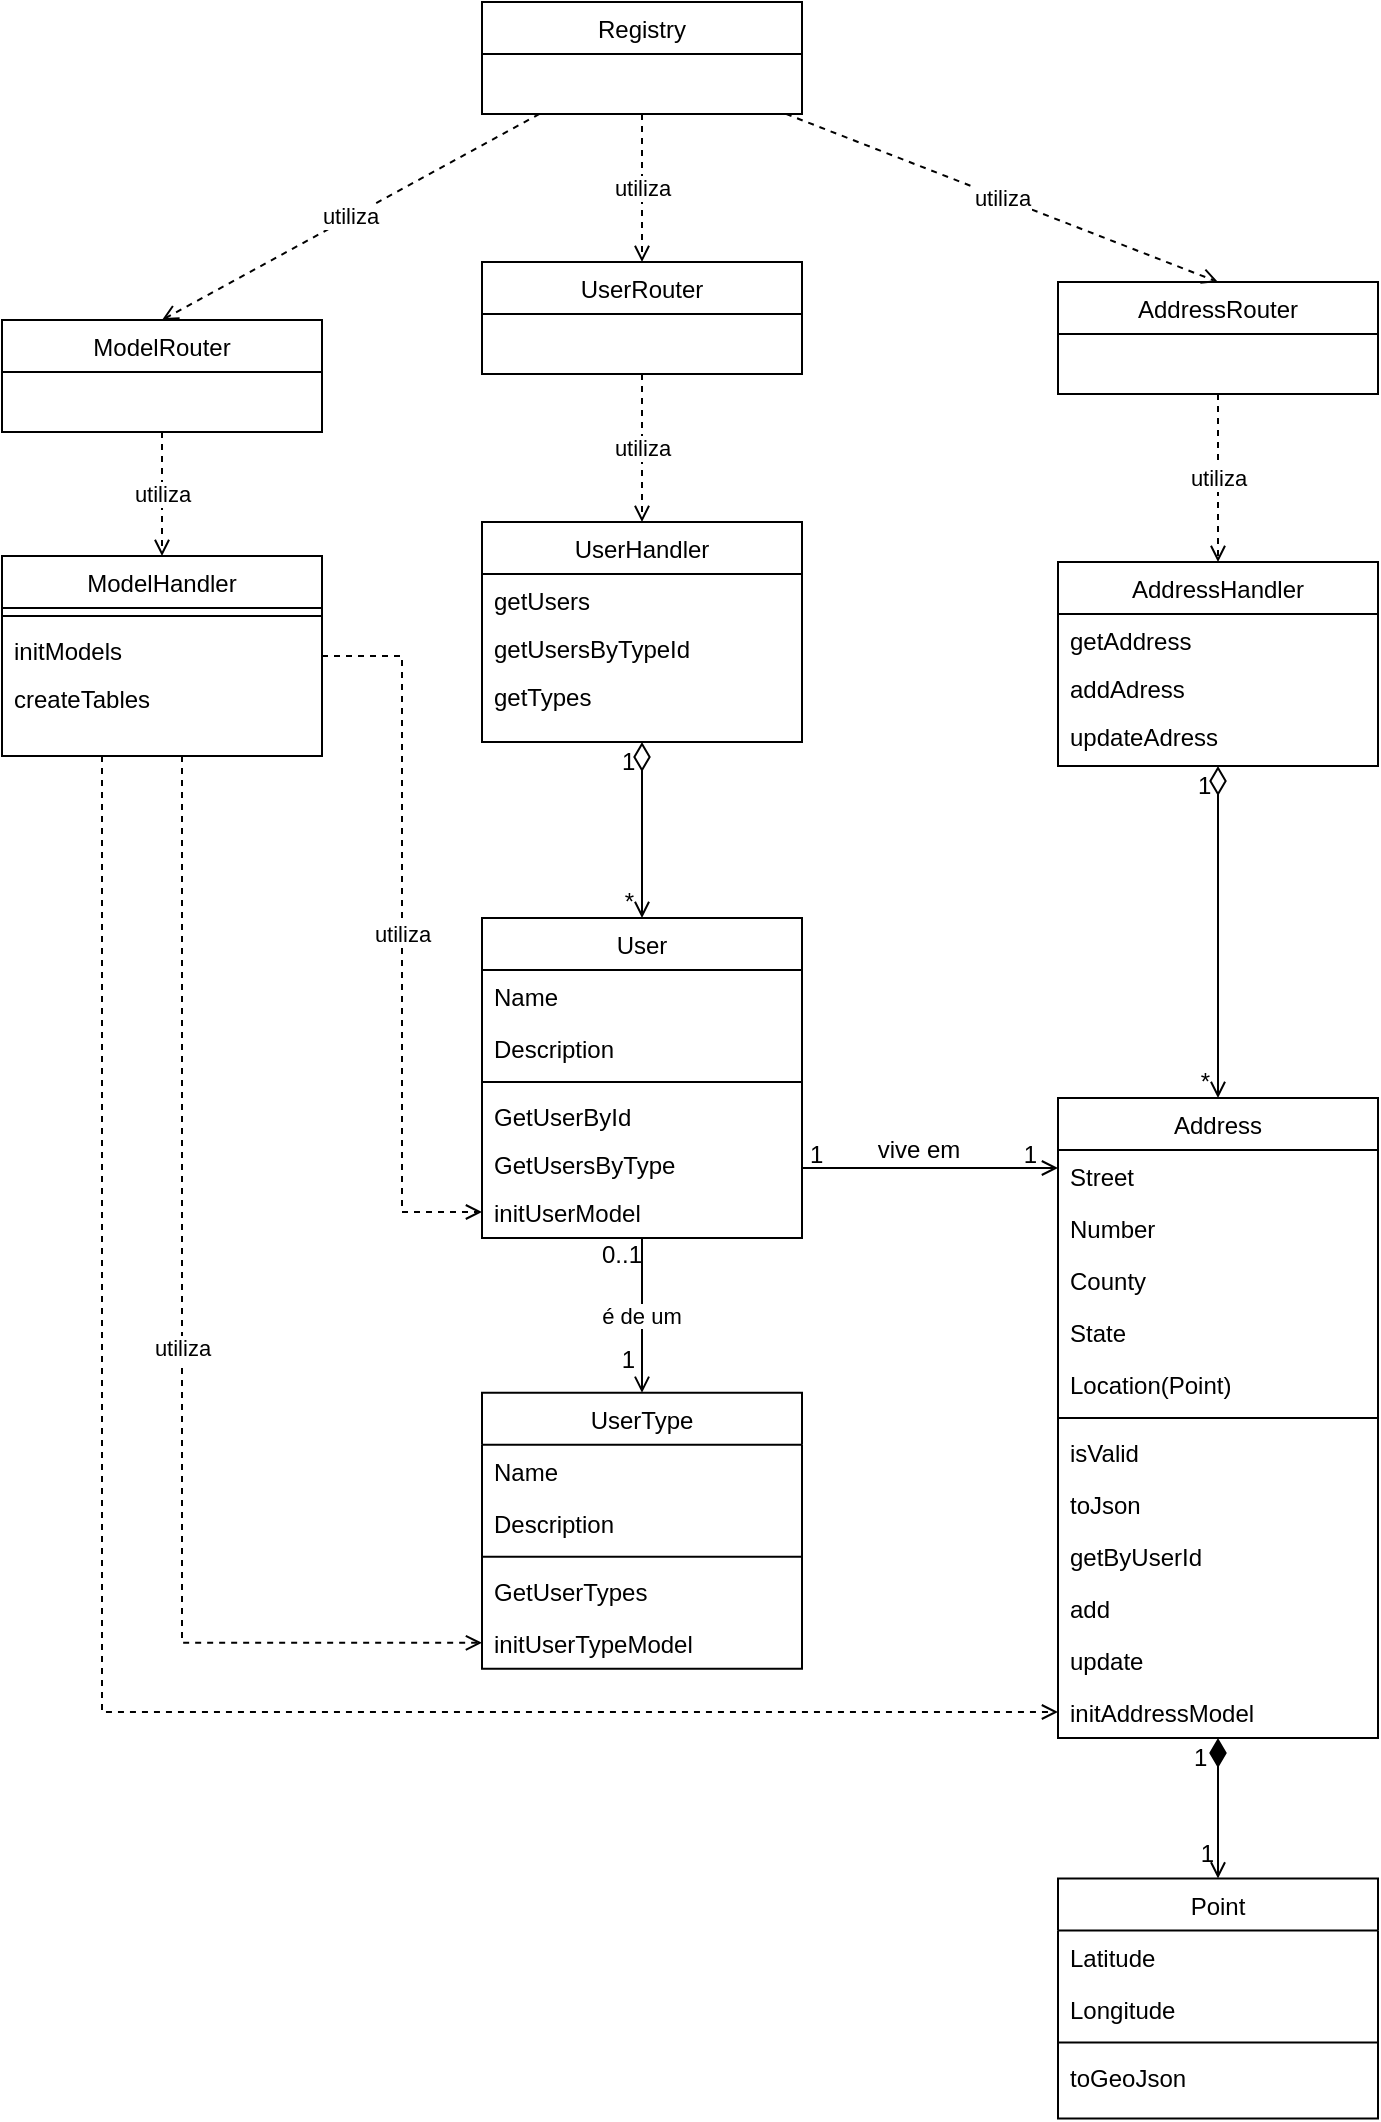 <mxfile version="15.4.0" type="device" pages="2"><diagram id="C5RBs43oDa-KdzZeNtuy" name="registry"><mxGraphModel dx="1240" dy="721" grid="1" gridSize="10" guides="1" tooltips="1" connect="1" arrows="1" fold="1" page="1" pageScale="1" pageWidth="827" pageHeight="1169" math="0" shadow="0"><root><mxCell id="WIyWlLk6GJQsqaUBKTNV-0"/><mxCell id="WIyWlLk6GJQsqaUBKTNV-1" parent="WIyWlLk6GJQsqaUBKTNV-0"/><mxCell id="zkfFHV4jXpPFQw0GAbJ--0" value="User" style="swimlane;fontStyle=0;align=center;verticalAlign=top;childLayout=stackLayout;horizontal=1;startSize=26;horizontalStack=0;resizeParent=1;resizeLast=0;collapsible=1;marginBottom=0;rounded=0;shadow=0;strokeWidth=1;" parent="WIyWlLk6GJQsqaUBKTNV-1" vertex="1"><mxGeometry x="290" y="508" width="160" height="160" as="geometry"><mxRectangle x="230" y="140" width="160" height="26" as="alternateBounds"/></mxGeometry></mxCell><mxCell id="zkfFHV4jXpPFQw0GAbJ--1" value="Name" style="text;align=left;verticalAlign=top;spacingLeft=4;spacingRight=4;overflow=hidden;rotatable=0;points=[[0,0.5],[1,0.5]];portConstraint=eastwest;" parent="zkfFHV4jXpPFQw0GAbJ--0" vertex="1"><mxGeometry y="26" width="160" height="26" as="geometry"/></mxCell><mxCell id="zkfFHV4jXpPFQw0GAbJ--2" value="Description" style="text;align=left;verticalAlign=top;spacingLeft=4;spacingRight=4;overflow=hidden;rotatable=0;points=[[0,0.5],[1,0.5]];portConstraint=eastwest;rounded=0;shadow=0;html=0;" parent="zkfFHV4jXpPFQw0GAbJ--0" vertex="1"><mxGeometry y="52" width="160" height="26" as="geometry"/></mxCell><mxCell id="zkfFHV4jXpPFQw0GAbJ--4" value="" style="line;html=1;strokeWidth=1;align=left;verticalAlign=middle;spacingTop=-1;spacingLeft=3;spacingRight=3;rotatable=0;labelPosition=right;points=[];portConstraint=eastwest;" parent="zkfFHV4jXpPFQw0GAbJ--0" vertex="1"><mxGeometry y="78" width="160" height="8" as="geometry"/></mxCell><mxCell id="zkfFHV4jXpPFQw0GAbJ--5" value="GetUserById" style="text;align=left;verticalAlign=top;spacingLeft=4;spacingRight=4;overflow=hidden;rotatable=0;points=[[0,0.5],[1,0.5]];portConstraint=eastwest;" parent="zkfFHV4jXpPFQw0GAbJ--0" vertex="1"><mxGeometry y="86" width="160" height="24" as="geometry"/></mxCell><mxCell id="N84lL3c8UyIAkRkMmltL-22" value="GetUsersByType" style="text;align=left;verticalAlign=top;spacingLeft=4;spacingRight=4;overflow=hidden;rotatable=0;points=[[0,0.5],[1,0.5]];portConstraint=eastwest;" vertex="1" parent="zkfFHV4jXpPFQw0GAbJ--0"><mxGeometry y="110" width="160" height="24" as="geometry"/></mxCell><mxCell id="N84lL3c8UyIAkRkMmltL-52" value="initUserModel" style="text;align=left;verticalAlign=top;spacingLeft=4;spacingRight=4;overflow=hidden;rotatable=0;points=[[0,0.5],[1,0.5]];portConstraint=eastwest;" vertex="1" parent="zkfFHV4jXpPFQw0GAbJ--0"><mxGeometry y="134" width="160" height="26" as="geometry"/></mxCell><mxCell id="zkfFHV4jXpPFQw0GAbJ--17" value="Address" style="swimlane;fontStyle=0;align=center;verticalAlign=top;childLayout=stackLayout;horizontal=1;startSize=26;horizontalStack=0;resizeParent=1;resizeLast=0;collapsible=1;marginBottom=0;rounded=0;shadow=0;strokeWidth=1;" parent="WIyWlLk6GJQsqaUBKTNV-1" vertex="1"><mxGeometry x="578" y="598" width="160" height="320" as="geometry"><mxRectangle x="550" y="140" width="160" height="26" as="alternateBounds"/></mxGeometry></mxCell><mxCell id="zkfFHV4jXpPFQw0GAbJ--18" value="Street" style="text;align=left;verticalAlign=top;spacingLeft=4;spacingRight=4;overflow=hidden;rotatable=0;points=[[0,0.5],[1,0.5]];portConstraint=eastwest;" parent="zkfFHV4jXpPFQw0GAbJ--17" vertex="1"><mxGeometry y="26" width="160" height="26" as="geometry"/></mxCell><mxCell id="zkfFHV4jXpPFQw0GAbJ--19" value="Number" style="text;align=left;verticalAlign=top;spacingLeft=4;spacingRight=4;overflow=hidden;rotatable=0;points=[[0,0.5],[1,0.5]];portConstraint=eastwest;rounded=0;shadow=0;html=0;" parent="zkfFHV4jXpPFQw0GAbJ--17" vertex="1"><mxGeometry y="52" width="160" height="26" as="geometry"/></mxCell><mxCell id="zkfFHV4jXpPFQw0GAbJ--20" value="County" style="text;align=left;verticalAlign=top;spacingLeft=4;spacingRight=4;overflow=hidden;rotatable=0;points=[[0,0.5],[1,0.5]];portConstraint=eastwest;rounded=0;shadow=0;html=0;" parent="zkfFHV4jXpPFQw0GAbJ--17" vertex="1"><mxGeometry y="78" width="160" height="26" as="geometry"/></mxCell><mxCell id="zkfFHV4jXpPFQw0GAbJ--21" value="State" style="text;align=left;verticalAlign=top;spacingLeft=4;spacingRight=4;overflow=hidden;rotatable=0;points=[[0,0.5],[1,0.5]];portConstraint=eastwest;rounded=0;shadow=0;html=0;" parent="zkfFHV4jXpPFQw0GAbJ--17" vertex="1"><mxGeometry y="104" width="160" height="26" as="geometry"/></mxCell><mxCell id="N84lL3c8UyIAkRkMmltL-47" value="Location(Point)" style="text;align=left;verticalAlign=top;spacingLeft=4;spacingRight=4;overflow=hidden;rotatable=0;points=[[0,0.5],[1,0.5]];portConstraint=eastwest;rounded=0;shadow=0;html=0;" vertex="1" parent="zkfFHV4jXpPFQw0GAbJ--17"><mxGeometry y="130" width="160" height="26" as="geometry"/></mxCell><mxCell id="zkfFHV4jXpPFQw0GAbJ--23" value="" style="line;html=1;strokeWidth=1;align=left;verticalAlign=middle;spacingTop=-1;spacingLeft=3;spacingRight=3;rotatable=0;labelPosition=right;points=[];portConstraint=eastwest;" parent="zkfFHV4jXpPFQw0GAbJ--17" vertex="1"><mxGeometry y="156" width="160" height="8" as="geometry"/></mxCell><mxCell id="zkfFHV4jXpPFQw0GAbJ--24" value="isValid" style="text;align=left;verticalAlign=top;spacingLeft=4;spacingRight=4;overflow=hidden;rotatable=0;points=[[0,0.5],[1,0.5]];portConstraint=eastwest;" parent="zkfFHV4jXpPFQw0GAbJ--17" vertex="1"><mxGeometry y="164" width="160" height="26" as="geometry"/></mxCell><mxCell id="zkfFHV4jXpPFQw0GAbJ--25" value="toJson" style="text;align=left;verticalAlign=top;spacingLeft=4;spacingRight=4;overflow=hidden;rotatable=0;points=[[0,0.5],[1,0.5]];portConstraint=eastwest;" parent="zkfFHV4jXpPFQw0GAbJ--17" vertex="1"><mxGeometry y="190" width="160" height="26" as="geometry"/></mxCell><mxCell id="N84lL3c8UyIAkRkMmltL-48" value="getByUserId" style="text;align=left;verticalAlign=top;spacingLeft=4;spacingRight=4;overflow=hidden;rotatable=0;points=[[0,0.5],[1,0.5]];portConstraint=eastwest;" vertex="1" parent="zkfFHV4jXpPFQw0GAbJ--17"><mxGeometry y="216" width="160" height="26" as="geometry"/></mxCell><mxCell id="N84lL3c8UyIAkRkMmltL-49" value="add" style="text;align=left;verticalAlign=top;spacingLeft=4;spacingRight=4;overflow=hidden;rotatable=0;points=[[0,0.5],[1,0.5]];portConstraint=eastwest;" vertex="1" parent="zkfFHV4jXpPFQw0GAbJ--17"><mxGeometry y="242" width="160" height="26" as="geometry"/></mxCell><mxCell id="N84lL3c8UyIAkRkMmltL-50" value="update" style="text;align=left;verticalAlign=top;spacingLeft=4;spacingRight=4;overflow=hidden;rotatable=0;points=[[0,0.5],[1,0.5]];portConstraint=eastwest;" vertex="1" parent="zkfFHV4jXpPFQw0GAbJ--17"><mxGeometry y="268" width="160" height="26" as="geometry"/></mxCell><mxCell id="N84lL3c8UyIAkRkMmltL-45" value="initAddressModel" style="text;align=left;verticalAlign=top;spacingLeft=4;spacingRight=4;overflow=hidden;rotatable=0;points=[[0,0.5],[1,0.5]];portConstraint=eastwest;" vertex="1" parent="zkfFHV4jXpPFQw0GAbJ--17"><mxGeometry y="294" width="160" height="26" as="geometry"/></mxCell><mxCell id="zkfFHV4jXpPFQw0GAbJ--26" value="" style="endArrow=open;shadow=0;strokeWidth=1;rounded=0;endFill=1;edgeStyle=elbowEdgeStyle;elbow=vertical;" parent="WIyWlLk6GJQsqaUBKTNV-1" source="zkfFHV4jXpPFQw0GAbJ--0" target="zkfFHV4jXpPFQw0GAbJ--17" edge="1"><mxGeometry x="0.5" y="41" relative="1" as="geometry"><mxPoint x="450" y="670" as="sourcePoint"/><mxPoint x="610" y="670" as="targetPoint"/><mxPoint x="-40" y="32" as="offset"/></mxGeometry></mxCell><mxCell id="zkfFHV4jXpPFQw0GAbJ--27" value="1" style="resizable=0;align=left;verticalAlign=bottom;labelBackgroundColor=none;fontSize=12;" parent="zkfFHV4jXpPFQw0GAbJ--26" connectable="0" vertex="1"><mxGeometry x="-1" relative="1" as="geometry"><mxPoint x="2" y="2" as="offset"/></mxGeometry></mxCell><mxCell id="zkfFHV4jXpPFQw0GAbJ--28" value="1" style="resizable=0;align=right;verticalAlign=bottom;labelBackgroundColor=none;fontSize=12;" parent="zkfFHV4jXpPFQw0GAbJ--26" connectable="0" vertex="1"><mxGeometry x="1" relative="1" as="geometry"><mxPoint x="-9" y="2" as="offset"/></mxGeometry></mxCell><mxCell id="zkfFHV4jXpPFQw0GAbJ--29" value="vive em" style="text;html=1;resizable=0;points=[];;align=center;verticalAlign=middle;labelBackgroundColor=none;rounded=0;shadow=0;strokeWidth=1;fontSize=12;" parent="zkfFHV4jXpPFQw0GAbJ--26" vertex="1" connectable="0"><mxGeometry x="0.5" y="49" relative="1" as="geometry"><mxPoint x="-38" y="40" as="offset"/></mxGeometry></mxCell><mxCell id="N84lL3c8UyIAkRkMmltL-3" value="Point" style="swimlane;fontStyle=0;align=center;verticalAlign=top;childLayout=stackLayout;horizontal=1;startSize=26;horizontalStack=0;resizeParent=1;resizeLast=0;collapsible=1;marginBottom=0;rounded=0;shadow=0;strokeWidth=1;" vertex="1" parent="WIyWlLk6GJQsqaUBKTNV-1"><mxGeometry x="578" y="988.28" width="160" height="120" as="geometry"><mxRectangle x="550" y="140" width="160" height="26" as="alternateBounds"/></mxGeometry></mxCell><mxCell id="N84lL3c8UyIAkRkMmltL-4" value="Latitude" style="text;align=left;verticalAlign=top;spacingLeft=4;spacingRight=4;overflow=hidden;rotatable=0;points=[[0,0.5],[1,0.5]];portConstraint=eastwest;" vertex="1" parent="N84lL3c8UyIAkRkMmltL-3"><mxGeometry y="26" width="160" height="26" as="geometry"/></mxCell><mxCell id="N84lL3c8UyIAkRkMmltL-5" value="Longitude" style="text;align=left;verticalAlign=top;spacingLeft=4;spacingRight=4;overflow=hidden;rotatable=0;points=[[0,0.5],[1,0.5]];portConstraint=eastwest;rounded=0;shadow=0;html=0;" vertex="1" parent="N84lL3c8UyIAkRkMmltL-3"><mxGeometry y="52" width="160" height="26" as="geometry"/></mxCell><mxCell id="N84lL3c8UyIAkRkMmltL-8" value="" style="line;html=1;strokeWidth=1;align=left;verticalAlign=middle;spacingTop=-1;spacingLeft=3;spacingRight=3;rotatable=0;labelPosition=right;points=[];portConstraint=eastwest;" vertex="1" parent="N84lL3c8UyIAkRkMmltL-3"><mxGeometry y="78" width="160" height="8" as="geometry"/></mxCell><mxCell id="N84lL3c8UyIAkRkMmltL-9" value="toGeoJson" style="text;align=left;verticalAlign=top;spacingLeft=4;spacingRight=4;overflow=hidden;rotatable=0;points=[[0,0.5],[1,0.5]];portConstraint=eastwest;" vertex="1" parent="N84lL3c8UyIAkRkMmltL-3"><mxGeometry y="86" width="160" height="26" as="geometry"/></mxCell><mxCell id="N84lL3c8UyIAkRkMmltL-13" value="UserType" style="swimlane;fontStyle=0;align=center;verticalAlign=top;childLayout=stackLayout;horizontal=1;startSize=26;horizontalStack=0;resizeParent=1;resizeLast=0;collapsible=1;marginBottom=0;rounded=0;shadow=0;strokeWidth=1;" vertex="1" parent="WIyWlLk6GJQsqaUBKTNV-1"><mxGeometry x="290" y="745.43" width="160" height="138" as="geometry"><mxRectangle x="230" y="140" width="160" height="26" as="alternateBounds"/></mxGeometry></mxCell><mxCell id="N84lL3c8UyIAkRkMmltL-14" value="Name" style="text;align=left;verticalAlign=top;spacingLeft=4;spacingRight=4;overflow=hidden;rotatable=0;points=[[0,0.5],[1,0.5]];portConstraint=eastwest;" vertex="1" parent="N84lL3c8UyIAkRkMmltL-13"><mxGeometry y="26" width="160" height="26" as="geometry"/></mxCell><mxCell id="N84lL3c8UyIAkRkMmltL-15" value="Description" style="text;align=left;verticalAlign=top;spacingLeft=4;spacingRight=4;overflow=hidden;rotatable=0;points=[[0,0.5],[1,0.5]];portConstraint=eastwest;rounded=0;shadow=0;html=0;" vertex="1" parent="N84lL3c8UyIAkRkMmltL-13"><mxGeometry y="52" width="160" height="26" as="geometry"/></mxCell><mxCell id="N84lL3c8UyIAkRkMmltL-16" value="" style="line;html=1;strokeWidth=1;align=left;verticalAlign=middle;spacingTop=-1;spacingLeft=3;spacingRight=3;rotatable=0;labelPosition=right;points=[];portConstraint=eastwest;" vertex="1" parent="N84lL3c8UyIAkRkMmltL-13"><mxGeometry y="78" width="160" height="8" as="geometry"/></mxCell><mxCell id="N84lL3c8UyIAkRkMmltL-17" value="GetUserTypes" style="text;align=left;verticalAlign=top;spacingLeft=4;spacingRight=4;overflow=hidden;rotatable=0;points=[[0,0.5],[1,0.5]];portConstraint=eastwest;" vertex="1" parent="N84lL3c8UyIAkRkMmltL-13"><mxGeometry y="86" width="160" height="26" as="geometry"/></mxCell><mxCell id="N84lL3c8UyIAkRkMmltL-51" value="initUserTypeModel" style="text;align=left;verticalAlign=top;spacingLeft=4;spacingRight=4;overflow=hidden;rotatable=0;points=[[0,0.5],[1,0.5]];portConstraint=eastwest;" vertex="1" parent="N84lL3c8UyIAkRkMmltL-13"><mxGeometry y="112" width="160" height="26" as="geometry"/></mxCell><mxCell id="N84lL3c8UyIAkRkMmltL-18" value="é de um" style="endArrow=open;shadow=0;strokeWidth=1;rounded=0;endFill=1;edgeStyle=elbowEdgeStyle;elbow=vertical;entryX=0.5;entryY=0;entryDx=0;entryDy=0;exitX=0.5;exitY=1;exitDx=0;exitDy=0;" edge="1" parent="WIyWlLk6GJQsqaUBKTNV-1" source="zkfFHV4jXpPFQw0GAbJ--0" target="N84lL3c8UyIAkRkMmltL-13"><mxGeometry x="-0.009" relative="1" as="geometry"><mxPoint x="170" y="677.998" as="sourcePoint"/><mxPoint x="298.0" y="677.998" as="targetPoint"/><mxPoint as="offset"/></mxGeometry></mxCell><mxCell id="N84lL3c8UyIAkRkMmltL-19" value="0..1" style="resizable=0;align=left;verticalAlign=bottom;labelBackgroundColor=none;fontSize=12;" connectable="0" vertex="1" parent="N84lL3c8UyIAkRkMmltL-18"><mxGeometry x="-1" relative="1" as="geometry"><mxPoint x="-22" y="17" as="offset"/></mxGeometry></mxCell><mxCell id="N84lL3c8UyIAkRkMmltL-20" value="1" style="resizable=0;align=right;verticalAlign=bottom;labelBackgroundColor=none;fontSize=12;" connectable="0" vertex="1" parent="N84lL3c8UyIAkRkMmltL-18"><mxGeometry x="1" relative="1" as="geometry"><mxPoint x="-2" y="-8" as="offset"/></mxGeometry></mxCell><mxCell id="N84lL3c8UyIAkRkMmltL-28" value="AddressHandler" style="swimlane;fontStyle=0;align=center;verticalAlign=top;childLayout=stackLayout;horizontal=1;startSize=26;horizontalStack=0;resizeParent=1;resizeLast=0;collapsible=1;marginBottom=0;rounded=0;shadow=0;strokeWidth=1;" vertex="1" parent="WIyWlLk6GJQsqaUBKTNV-1"><mxGeometry x="578" y="330" width="160" height="102" as="geometry"><mxRectangle x="230" y="140" width="160" height="26" as="alternateBounds"/></mxGeometry></mxCell><mxCell id="N84lL3c8UyIAkRkMmltL-32" value="getAddress" style="text;align=left;verticalAlign=top;spacingLeft=4;spacingRight=4;overflow=hidden;rotatable=0;points=[[0,0.5],[1,0.5]];portConstraint=eastwest;" vertex="1" parent="N84lL3c8UyIAkRkMmltL-28"><mxGeometry y="26" width="160" height="24" as="geometry"/></mxCell><mxCell id="N84lL3c8UyIAkRkMmltL-33" value="addAdress" style="text;align=left;verticalAlign=top;spacingLeft=4;spacingRight=4;overflow=hidden;rotatable=0;points=[[0,0.5],[1,0.5]];portConstraint=eastwest;" vertex="1" parent="N84lL3c8UyIAkRkMmltL-28"><mxGeometry y="50" width="160" height="24" as="geometry"/></mxCell><mxCell id="N84lL3c8UyIAkRkMmltL-34" value="updateAdress" style="text;align=left;verticalAlign=top;spacingLeft=4;spacingRight=4;overflow=hidden;rotatable=0;points=[[0,0.5],[1,0.5]];portConstraint=eastwest;" vertex="1" parent="N84lL3c8UyIAkRkMmltL-28"><mxGeometry y="74" width="160" height="24" as="geometry"/></mxCell><mxCell id="N84lL3c8UyIAkRkMmltL-35" value="UserHandler" style="swimlane;fontStyle=0;align=center;verticalAlign=top;childLayout=stackLayout;horizontal=1;startSize=26;horizontalStack=0;resizeParent=1;resizeLast=0;collapsible=1;marginBottom=0;rounded=0;shadow=0;strokeWidth=1;" vertex="1" parent="WIyWlLk6GJQsqaUBKTNV-1"><mxGeometry x="290" y="310" width="160" height="110" as="geometry"><mxRectangle x="230" y="140" width="160" height="26" as="alternateBounds"/></mxGeometry></mxCell><mxCell id="N84lL3c8UyIAkRkMmltL-37" value="getUsers" style="text;align=left;verticalAlign=top;spacingLeft=4;spacingRight=4;overflow=hidden;rotatable=0;points=[[0,0.5],[1,0.5]];portConstraint=eastwest;" vertex="1" parent="N84lL3c8UyIAkRkMmltL-35"><mxGeometry y="26" width="160" height="24" as="geometry"/></mxCell><mxCell id="N84lL3c8UyIAkRkMmltL-38" value="getUsersByTypeId" style="text;align=left;verticalAlign=top;spacingLeft=4;spacingRight=4;overflow=hidden;rotatable=0;points=[[0,0.5],[1,0.5]];portConstraint=eastwest;" vertex="1" parent="N84lL3c8UyIAkRkMmltL-35"><mxGeometry y="50" width="160" height="24" as="geometry"/></mxCell><mxCell id="N84lL3c8UyIAkRkMmltL-39" value="getTypes" style="text;align=left;verticalAlign=top;spacingLeft=4;spacingRight=4;overflow=hidden;rotatable=0;points=[[0,0.5],[1,0.5]];portConstraint=eastwest;" vertex="1" parent="N84lL3c8UyIAkRkMmltL-35"><mxGeometry y="74" width="160" height="24" as="geometry"/></mxCell><mxCell id="N84lL3c8UyIAkRkMmltL-53" value="utiliza" style="edgeStyle=orthogonalEdgeStyle;rounded=0;orthogonalLoop=1;jettySize=auto;html=1;entryX=0;entryY=0.5;entryDx=0;entryDy=0;startArrow=none;startFill=0;endArrow=open;endFill=0;sourcePerimeterSpacing=0;targetPerimeterSpacing=0;strokeWidth=1;dashed=1;" edge="1" parent="WIyWlLk6GJQsqaUBKTNV-1" source="N84lL3c8UyIAkRkMmltL-40" target="N84lL3c8UyIAkRkMmltL-51"><mxGeometry relative="1" as="geometry"><Array as="points"><mxPoint x="140" y="870"/></Array></mxGeometry></mxCell><mxCell id="N84lL3c8UyIAkRkMmltL-54" value="utiliza" style="edgeStyle=orthogonalEdgeStyle;rounded=0;orthogonalLoop=1;jettySize=auto;html=1;entryX=0;entryY=0.5;entryDx=0;entryDy=0;dashed=1;startArrow=none;startFill=0;endArrow=open;endFill=0;sourcePerimeterSpacing=0;targetPerimeterSpacing=0;strokeWidth=1;" edge="1" parent="WIyWlLk6GJQsqaUBKTNV-1" source="N84lL3c8UyIAkRkMmltL-40" target="N84lL3c8UyIAkRkMmltL-52"><mxGeometry relative="1" as="geometry"><Array as="points"><mxPoint x="250" y="655"/></Array></mxGeometry></mxCell><mxCell id="N84lL3c8UyIAkRkMmltL-55" style="edgeStyle=orthogonalEdgeStyle;rounded=0;orthogonalLoop=1;jettySize=auto;html=1;entryX=0;entryY=0.5;entryDx=0;entryDy=0;dashed=1;startArrow=none;startFill=0;endArrow=open;endFill=0;sourcePerimeterSpacing=0;targetPerimeterSpacing=0;strokeWidth=1;" edge="1" parent="WIyWlLk6GJQsqaUBKTNV-1" source="N84lL3c8UyIAkRkMmltL-40" target="N84lL3c8UyIAkRkMmltL-45"><mxGeometry relative="1" as="geometry"><Array as="points"><mxPoint x="100" y="905"/></Array></mxGeometry></mxCell><mxCell id="N84lL3c8UyIAkRkMmltL-40" value="ModelHandler" style="swimlane;fontStyle=0;align=center;verticalAlign=top;childLayout=stackLayout;horizontal=1;startSize=26;horizontalStack=0;resizeParent=1;resizeLast=0;collapsible=1;marginBottom=0;rounded=0;shadow=0;strokeWidth=1;" vertex="1" parent="WIyWlLk6GJQsqaUBKTNV-1"><mxGeometry x="50" y="326.98" width="160" height="100" as="geometry"><mxRectangle x="230" y="140" width="160" height="26" as="alternateBounds"/></mxGeometry></mxCell><mxCell id="N84lL3c8UyIAkRkMmltL-41" value="" style="line;html=1;strokeWidth=1;align=left;verticalAlign=middle;spacingTop=-1;spacingLeft=3;spacingRight=3;rotatable=0;labelPosition=right;points=[];portConstraint=eastwest;" vertex="1" parent="N84lL3c8UyIAkRkMmltL-40"><mxGeometry y="26" width="160" height="8" as="geometry"/></mxCell><mxCell id="N84lL3c8UyIAkRkMmltL-42" value="initModels" style="text;align=left;verticalAlign=top;spacingLeft=4;spacingRight=4;overflow=hidden;rotatable=0;points=[[0,0.5],[1,0.5]];portConstraint=eastwest;" vertex="1" parent="N84lL3c8UyIAkRkMmltL-40"><mxGeometry y="34" width="160" height="24" as="geometry"/></mxCell><mxCell id="N84lL3c8UyIAkRkMmltL-43" value="createTables" style="text;align=left;verticalAlign=top;spacingLeft=4;spacingRight=4;overflow=hidden;rotatable=0;points=[[0,0.5],[1,0.5]];portConstraint=eastwest;" vertex="1" parent="N84lL3c8UyIAkRkMmltL-40"><mxGeometry y="58" width="160" height="24" as="geometry"/></mxCell><mxCell id="N84lL3c8UyIAkRkMmltL-62" value="" style="endArrow=open;html=1;rounded=0;startSize=12;endSize=6;sourcePerimeterSpacing=0;targetPerimeterSpacing=0;strokeWidth=1;jumpStyle=none;jumpSize=6;startArrow=diamondThin;startFill=0;endFill=0;entryX=0.5;entryY=0;entryDx=0;entryDy=0;exitX=0.5;exitY=1;exitDx=0;exitDy=0;" edge="1" parent="WIyWlLk6GJQsqaUBKTNV-1" source="N84lL3c8UyIAkRkMmltL-28" target="zkfFHV4jXpPFQw0GAbJ--17"><mxGeometry relative="1" as="geometry"><mxPoint x="490" y="548" as="sourcePoint"/><mxPoint x="650" y="548" as="targetPoint"/></mxGeometry></mxCell><mxCell id="N84lL3c8UyIAkRkMmltL-63" value="1" style="resizable=0;html=1;align=left;verticalAlign=bottom;" connectable="0" vertex="1" parent="N84lL3c8UyIAkRkMmltL-62"><mxGeometry x="-1" relative="1" as="geometry"><mxPoint x="-12" y="18" as="offset"/></mxGeometry></mxCell><mxCell id="N84lL3c8UyIAkRkMmltL-64" value="*" style="resizable=0;html=1;align=right;verticalAlign=bottom;" connectable="0" vertex="1" parent="N84lL3c8UyIAkRkMmltL-62"><mxGeometry x="1" relative="1" as="geometry"><mxPoint x="-4" as="offset"/></mxGeometry></mxCell><mxCell id="N84lL3c8UyIAkRkMmltL-65" value="" style="endArrow=open;html=1;rounded=0;startSize=12;endSize=6;sourcePerimeterSpacing=0;targetPerimeterSpacing=0;strokeWidth=1;jumpStyle=none;jumpSize=6;startArrow=diamondThin;startFill=0;endFill=0;entryX=0.5;entryY=0;entryDx=0;entryDy=0;exitX=0.5;exitY=1;exitDx=0;exitDy=0;" edge="1" parent="WIyWlLk6GJQsqaUBKTNV-1" source="N84lL3c8UyIAkRkMmltL-35" target="zkfFHV4jXpPFQw0GAbJ--0"><mxGeometry relative="1" as="geometry"><mxPoint x="562" y="468" as="sourcePoint"/><mxPoint x="490" y="568" as="targetPoint"/></mxGeometry></mxCell><mxCell id="N84lL3c8UyIAkRkMmltL-66" value="1" style="resizable=0;html=1;align=left;verticalAlign=bottom;" connectable="0" vertex="1" parent="N84lL3c8UyIAkRkMmltL-65"><mxGeometry x="-1" relative="1" as="geometry"><mxPoint x="-12" y="18" as="offset"/></mxGeometry></mxCell><mxCell id="N84lL3c8UyIAkRkMmltL-67" value="*" style="resizable=0;html=1;align=right;verticalAlign=bottom;" connectable="0" vertex="1" parent="N84lL3c8UyIAkRkMmltL-65"><mxGeometry x="1" relative="1" as="geometry"><mxPoint x="-4" as="offset"/></mxGeometry></mxCell><mxCell id="N84lL3c8UyIAkRkMmltL-68" value="" style="endArrow=open;html=1;rounded=0;startSize=12;endSize=6;sourcePerimeterSpacing=0;targetPerimeterSpacing=0;strokeWidth=1;jumpStyle=none;jumpSize=6;startArrow=diamondThin;startFill=1;endFill=0;entryX=0.5;entryY=0;entryDx=0;entryDy=0;" edge="1" parent="WIyWlLk6GJQsqaUBKTNV-1" source="N84lL3c8UyIAkRkMmltL-45" target="N84lL3c8UyIAkRkMmltL-3"><mxGeometry relative="1" as="geometry"><mxPoint x="670" y="938" as="sourcePoint"/><mxPoint x="800" y="958" as="targetPoint"/></mxGeometry></mxCell><mxCell id="N84lL3c8UyIAkRkMmltL-69" value="1" style="resizable=0;html=1;align=left;verticalAlign=bottom;" connectable="0" vertex="1" parent="N84lL3c8UyIAkRkMmltL-68"><mxGeometry x="-1" relative="1" as="geometry"><mxPoint x="-14" y="18" as="offset"/></mxGeometry></mxCell><mxCell id="N84lL3c8UyIAkRkMmltL-70" value="1" style="resizable=0;html=1;align=right;verticalAlign=bottom;" connectable="0" vertex="1" parent="N84lL3c8UyIAkRkMmltL-68"><mxGeometry x="1" relative="1" as="geometry"><mxPoint x="-2" y="-4" as="offset"/></mxGeometry></mxCell><mxCell id="IXC9cgqBFPSu2J_SZQbw-1" value="utiliza" style="edgeStyle=none;rounded=0;jumpStyle=none;jumpSize=6;orthogonalLoop=1;jettySize=auto;html=1;entryX=0.5;entryY=0;entryDx=0;entryDy=0;dashed=1;startArrow=none;startFill=0;endArrow=open;endFill=0;startSize=12;endSize=6;sourcePerimeterSpacing=0;targetPerimeterSpacing=0;strokeWidth=1;" edge="1" parent="WIyWlLk6GJQsqaUBKTNV-1" source="UDYa7L8OFqYNyzAt6pAm-0" target="N84lL3c8UyIAkRkMmltL-40"><mxGeometry relative="1" as="geometry"/></mxCell><mxCell id="UDYa7L8OFqYNyzAt6pAm-0" value="ModelRouter" style="swimlane;fontStyle=0;align=center;verticalAlign=top;childLayout=stackLayout;horizontal=1;startSize=26;horizontalStack=0;resizeParent=1;resizeLast=0;collapsible=1;marginBottom=0;rounded=0;shadow=0;strokeWidth=1;" vertex="1" parent="WIyWlLk6GJQsqaUBKTNV-1"><mxGeometry x="50" y="208.98" width="160" height="55.96" as="geometry"><mxRectangle x="550" y="140" width="160" height="26" as="alternateBounds"/></mxGeometry></mxCell><mxCell id="IXC9cgqBFPSu2J_SZQbw-0" value="utiliza" style="edgeStyle=none;rounded=0;jumpStyle=none;jumpSize=6;orthogonalLoop=1;jettySize=auto;html=1;dashed=1;startArrow=none;startFill=0;endArrow=open;endFill=0;startSize=12;endSize=6;sourcePerimeterSpacing=0;targetPerimeterSpacing=0;strokeWidth=1;" edge="1" parent="WIyWlLk6GJQsqaUBKTNV-1" source="UDYa7L8OFqYNyzAt6pAm-1" target="N84lL3c8UyIAkRkMmltL-35"><mxGeometry relative="1" as="geometry"/></mxCell><mxCell id="UDYa7L8OFqYNyzAt6pAm-1" value="UserRouter" style="swimlane;fontStyle=0;align=center;verticalAlign=top;childLayout=stackLayout;horizontal=1;startSize=26;horizontalStack=0;resizeParent=1;resizeLast=0;collapsible=1;marginBottom=0;rounded=0;shadow=0;strokeWidth=1;" vertex="1" parent="WIyWlLk6GJQsqaUBKTNV-1"><mxGeometry x="290" y="180.0" width="160" height="55.96" as="geometry"><mxRectangle x="550" y="140" width="160" height="26" as="alternateBounds"/></mxGeometry></mxCell><mxCell id="UDYa7L8OFqYNyzAt6pAm-3" value="utiliza" style="edgeStyle=none;rounded=0;jumpStyle=none;jumpSize=6;orthogonalLoop=1;jettySize=auto;html=1;entryX=0.5;entryY=0;entryDx=0;entryDy=0;dashed=1;startArrow=none;startFill=0;endArrow=open;endFill=0;startSize=12;endSize=6;sourcePerimeterSpacing=0;targetPerimeterSpacing=0;strokeWidth=1;" edge="1" parent="WIyWlLk6GJQsqaUBKTNV-1" source="UDYa7L8OFqYNyzAt6pAm-2" target="N84lL3c8UyIAkRkMmltL-28"><mxGeometry relative="1" as="geometry"/></mxCell><mxCell id="UDYa7L8OFqYNyzAt6pAm-2" value="AddressRouter" style="swimlane;fontStyle=0;align=center;verticalAlign=top;childLayout=stackLayout;horizontal=1;startSize=26;horizontalStack=0;resizeParent=1;resizeLast=0;collapsible=1;marginBottom=0;rounded=0;shadow=0;strokeWidth=1;" vertex="1" parent="WIyWlLk6GJQsqaUBKTNV-1"><mxGeometry x="578" y="190.0" width="160" height="55.96" as="geometry"><mxRectangle x="550" y="140" width="160" height="26" as="alternateBounds"/></mxGeometry></mxCell><mxCell id="IXC9cgqBFPSu2J_SZQbw-3" value="utiliza" style="edgeStyle=none;rounded=0;jumpStyle=none;jumpSize=6;orthogonalLoop=1;jettySize=auto;html=1;entryX=0.5;entryY=0;entryDx=0;entryDy=0;dashed=1;startArrow=none;startFill=0;endArrow=open;endFill=0;startSize=12;endSize=6;sourcePerimeterSpacing=0;targetPerimeterSpacing=0;strokeWidth=1;" edge="1" parent="WIyWlLk6GJQsqaUBKTNV-1" source="IXC9cgqBFPSu2J_SZQbw-2" target="UDYa7L8OFqYNyzAt6pAm-1"><mxGeometry relative="1" as="geometry"/></mxCell><mxCell id="IXC9cgqBFPSu2J_SZQbw-4" value="utiliza" style="edgeStyle=none;rounded=0;jumpStyle=none;jumpSize=6;orthogonalLoop=1;jettySize=auto;html=1;entryX=0.5;entryY=0;entryDx=0;entryDy=0;dashed=1;startArrow=none;startFill=0;endArrow=open;endFill=0;startSize=12;endSize=6;sourcePerimeterSpacing=0;targetPerimeterSpacing=0;strokeWidth=1;" edge="1" parent="WIyWlLk6GJQsqaUBKTNV-1" source="IXC9cgqBFPSu2J_SZQbw-2" target="UDYa7L8OFqYNyzAt6pAm-2"><mxGeometry relative="1" as="geometry"/></mxCell><mxCell id="IXC9cgqBFPSu2J_SZQbw-5" value="utiliza" style="edgeStyle=none;rounded=0;jumpStyle=none;jumpSize=6;orthogonalLoop=1;jettySize=auto;html=1;entryX=0.5;entryY=0;entryDx=0;entryDy=0;dashed=1;startArrow=none;startFill=0;endArrow=open;endFill=0;startSize=12;endSize=6;sourcePerimeterSpacing=0;targetPerimeterSpacing=0;strokeWidth=1;" edge="1" parent="WIyWlLk6GJQsqaUBKTNV-1" source="IXC9cgqBFPSu2J_SZQbw-2" target="UDYa7L8OFqYNyzAt6pAm-0"><mxGeometry relative="1" as="geometry"/></mxCell><mxCell id="IXC9cgqBFPSu2J_SZQbw-2" value="Registry" style="swimlane;fontStyle=0;align=center;verticalAlign=top;childLayout=stackLayout;horizontal=1;startSize=26;horizontalStack=0;resizeParent=1;resizeLast=0;collapsible=1;marginBottom=0;rounded=0;shadow=0;strokeWidth=1;" vertex="1" parent="WIyWlLk6GJQsqaUBKTNV-1"><mxGeometry x="290" y="50.0" width="160" height="55.96" as="geometry"><mxRectangle x="550" y="140" width="160" height="26" as="alternateBounds"/></mxGeometry></mxCell></root></mxGraphModel></diagram><diagram name="geocode" id="dPyV8qGlJQQLYHp4aL_Q"><mxGraphModel dx="1447" dy="842" grid="1" gridSize="10" guides="1" tooltips="1" connect="1" arrows="1" fold="1" page="1" pageScale="1" pageWidth="827" pageHeight="1169" math="0" shadow="0"><root><mxCell id="nZlEWBKYnff7jHfzOYpi-0"/><mxCell id="nZlEWBKYnff7jHfzOYpi-1" parent="nZlEWBKYnff7jHfzOYpi-0"/><mxCell id="nZlEWBKYnff7jHfzOYpi-9" value="Address" style="swimlane;fontStyle=0;align=center;verticalAlign=top;childLayout=stackLayout;horizontal=1;startSize=26;horizontalStack=0;resizeParent=1;resizeLast=0;collapsible=1;marginBottom=0;rounded=0;shadow=0;strokeWidth=1;" vertex="1" parent="nZlEWBKYnff7jHfzOYpi-1"><mxGeometry x="199" y="540" width="150" height="132" as="geometry"><mxRectangle x="550" y="140" width="160" height="26" as="alternateBounds"/></mxGeometry></mxCell><mxCell id="nZlEWBKYnff7jHfzOYpi-10" value="Street" style="text;align=left;verticalAlign=top;spacingLeft=4;spacingRight=4;overflow=hidden;rotatable=0;points=[[0,0.5],[1,0.5]];portConstraint=eastwest;" vertex="1" parent="nZlEWBKYnff7jHfzOYpi-9"><mxGeometry y="26" width="150" height="26" as="geometry"/></mxCell><mxCell id="nZlEWBKYnff7jHfzOYpi-11" value="Number" style="text;align=left;verticalAlign=top;spacingLeft=4;spacingRight=4;overflow=hidden;rotatable=0;points=[[0,0.5],[1,0.5]];portConstraint=eastwest;rounded=0;shadow=0;html=0;" vertex="1" parent="nZlEWBKYnff7jHfzOYpi-9"><mxGeometry y="52" width="150" height="26" as="geometry"/></mxCell><mxCell id="nZlEWBKYnff7jHfzOYpi-12" value="County" style="text;align=left;verticalAlign=top;spacingLeft=4;spacingRight=4;overflow=hidden;rotatable=0;points=[[0,0.5],[1,0.5]];portConstraint=eastwest;rounded=0;shadow=0;html=0;" vertex="1" parent="nZlEWBKYnff7jHfzOYpi-9"><mxGeometry y="78" width="150" height="26" as="geometry"/></mxCell><mxCell id="nZlEWBKYnff7jHfzOYpi-13" value="State" style="text;align=left;verticalAlign=top;spacingLeft=4;spacingRight=4;overflow=hidden;rotatable=0;points=[[0,0.5],[1,0.5]];portConstraint=eastwest;rounded=0;shadow=0;html=0;" vertex="1" parent="nZlEWBKYnff7jHfzOYpi-9"><mxGeometry y="104" width="150" height="26" as="geometry"/></mxCell><mxCell id="nZlEWBKYnff7jHfzOYpi-26" value="Point" style="swimlane;fontStyle=0;align=center;verticalAlign=top;childLayout=stackLayout;horizontal=1;startSize=26;horizontalStack=0;resizeParent=1;resizeLast=0;collapsible=1;marginBottom=0;rounded=0;shadow=0;strokeWidth=1;" vertex="1" parent="nZlEWBKYnff7jHfzOYpi-1"><mxGeometry x="194" y="750" width="160" height="120" as="geometry"><mxRectangle x="550" y="140" width="160" height="26" as="alternateBounds"/></mxGeometry></mxCell><mxCell id="nZlEWBKYnff7jHfzOYpi-27" value="Latitude" style="text;align=left;verticalAlign=top;spacingLeft=4;spacingRight=4;overflow=hidden;rotatable=0;points=[[0,0.5],[1,0.5]];portConstraint=eastwest;" vertex="1" parent="nZlEWBKYnff7jHfzOYpi-26"><mxGeometry y="26" width="160" height="26" as="geometry"/></mxCell><mxCell id="nZlEWBKYnff7jHfzOYpi-28" value="Longitude" style="text;align=left;verticalAlign=top;spacingLeft=4;spacingRight=4;overflow=hidden;rotatable=0;points=[[0,0.5],[1,0.5]];portConstraint=eastwest;rounded=0;shadow=0;html=0;" vertex="1" parent="nZlEWBKYnff7jHfzOYpi-26"><mxGeometry y="52" width="160" height="26" as="geometry"/></mxCell><mxCell id="nZlEWBKYnff7jHfzOYpi-29" value="" style="line;html=1;strokeWidth=1;align=left;verticalAlign=middle;spacingTop=-1;spacingLeft=3;spacingRight=3;rotatable=0;labelPosition=right;points=[];portConstraint=eastwest;" vertex="1" parent="nZlEWBKYnff7jHfzOYpi-26"><mxGeometry y="78" width="160" height="8" as="geometry"/></mxCell><mxCell id="nZlEWBKYnff7jHfzOYpi-30" value="toGeoJson" style="text;align=left;verticalAlign=top;spacingLeft=4;spacingRight=4;overflow=hidden;rotatable=0;points=[[0,0.5],[1,0.5]];portConstraint=eastwest;" vertex="1" parent="nZlEWBKYnff7jHfzOYpi-26"><mxGeometry y="86" width="160" height="26" as="geometry"/></mxCell><mxCell id="nZlEWBKYnff7jHfzOYpi-40" value="AddressHandler" style="swimlane;fontStyle=0;align=center;verticalAlign=top;childLayout=stackLayout;horizontal=1;startSize=26;horizontalStack=0;resizeParent=1;resizeLast=0;collapsible=1;marginBottom=0;rounded=0;shadow=0;strokeWidth=1;" vertex="1" parent="nZlEWBKYnff7jHfzOYpi-1"><mxGeometry x="194" y="380" width="160" height="88" as="geometry"><mxRectangle x="230" y="140" width="160" height="26" as="alternateBounds"/></mxGeometry></mxCell><mxCell id="nZlEWBKYnff7jHfzOYpi-42" value="isValidAddress" style="text;align=left;verticalAlign=top;spacingLeft=4;spacingRight=4;overflow=hidden;rotatable=0;points=[[0,0.5],[1,0.5]];portConstraint=eastwest;" vertex="1" parent="nZlEWBKYnff7jHfzOYpi-40"><mxGeometry y="26" width="160" height="24" as="geometry"/></mxCell><mxCell id="nZlEWBKYnff7jHfzOYpi-43" value="createSafeAdress" style="text;align=left;verticalAlign=top;spacingLeft=4;spacingRight=4;overflow=hidden;rotatable=0;points=[[0,0.5],[1,0.5]];portConstraint=eastwest;" vertex="1" parent="nZlEWBKYnff7jHfzOYpi-40"><mxGeometry y="50" width="160" height="24" as="geometry"/></mxCell><mxCell id="nZlEWBKYnff7jHfzOYpi-52" value="utiliza" style="rounded=0;orthogonalLoop=1;jettySize=auto;html=1;dashed=1;startArrow=none;startFill=0;endArrow=open;endFill=0;sourcePerimeterSpacing=0;targetPerimeterSpacing=0;strokeWidth=1;entryX=0.75;entryY=0;entryDx=0;entryDy=0;exitX=0;exitY=0.75;exitDx=0;exitDy=0;" edge="1" parent="nZlEWBKYnff7jHfzOYpi-1" source="nZlEWBKYnff7jHfzOYpi-53" target="nZlEWBKYnff7jHfzOYpi-26"><mxGeometry relative="1" as="geometry"><mxPoint x="304" y="960" as="targetPoint"/></mxGeometry></mxCell><mxCell id="nZlEWBKYnff7jHfzOYpi-53" value="LocationHandler" style="swimlane;fontStyle=0;align=center;verticalAlign=top;childLayout=stackLayout;horizontal=1;startSize=26;horizontalStack=0;resizeParent=1;resizeLast=0;collapsible=1;marginBottom=0;rounded=0;shadow=0;strokeWidth=1;" vertex="1" parent="nZlEWBKYnff7jHfzOYpi-1"><mxGeometry x="434" y="490" width="160" height="82" as="geometry"><mxRectangle x="230" y="140" width="160" height="26" as="alternateBounds"/></mxGeometry></mxCell><mxCell id="nZlEWBKYnff7jHfzOYpi-54" value="" style="line;html=1;strokeWidth=1;align=left;verticalAlign=middle;spacingTop=-1;spacingLeft=3;spacingRight=3;rotatable=0;labelPosition=right;points=[];portConstraint=eastwest;" vertex="1" parent="nZlEWBKYnff7jHfzOYpi-53"><mxGeometry y="26" width="160" height="8" as="geometry"/></mxCell><mxCell id="nZlEWBKYnff7jHfzOYpi-55" value="getLocationByAddress" style="text;align=left;verticalAlign=top;spacingLeft=4;spacingRight=4;overflow=hidden;rotatable=0;points=[[0,0.5],[1,0.5]];portConstraint=eastwest;" vertex="1" parent="nZlEWBKYnff7jHfzOYpi-53"><mxGeometry y="34" width="160" height="24" as="geometry"/></mxCell><mxCell id="nZlEWBKYnff7jHfzOYpi-57" value="" style="endArrow=open;html=1;rounded=0;startSize=12;endSize=6;sourcePerimeterSpacing=0;targetPerimeterSpacing=0;strokeWidth=1;jumpStyle=none;jumpSize=6;startArrow=diamondThin;startFill=0;endFill=0;entryX=0.5;entryY=0;entryDx=0;entryDy=0;exitX=0.5;exitY=1;exitDx=0;exitDy=0;" edge="1" parent="nZlEWBKYnff7jHfzOYpi-1" source="nZlEWBKYnff7jHfzOYpi-40" target="nZlEWBKYnff7jHfzOYpi-9"><mxGeometry relative="1" as="geometry"><mxPoint x="304" y="498" as="sourcePoint"/><mxPoint x="464" y="498" as="targetPoint"/></mxGeometry></mxCell><mxCell id="nZlEWBKYnff7jHfzOYpi-58" value="1" style="resizable=0;html=1;align=left;verticalAlign=bottom;" connectable="0" vertex="1" parent="nZlEWBKYnff7jHfzOYpi-57"><mxGeometry x="-1" relative="1" as="geometry"><mxPoint x="-12" y="18" as="offset"/></mxGeometry></mxCell><mxCell id="nZlEWBKYnff7jHfzOYpi-59" value="*" style="resizable=0;html=1;align=right;verticalAlign=bottom;" connectable="0" vertex="1" parent="nZlEWBKYnff7jHfzOYpi-57"><mxGeometry x="1" relative="1" as="geometry"><mxPoint x="-4" as="offset"/></mxGeometry></mxCell><mxCell id="nZlEWBKYnff7jHfzOYpi-63" value="" style="endArrow=open;html=1;rounded=0;startSize=12;endSize=6;sourcePerimeterSpacing=0;targetPerimeterSpacing=0;strokeWidth=1;jumpStyle=none;jumpSize=6;startArrow=diamondThin;startFill=1;endFill=0;entryX=0.5;entryY=0;entryDx=0;entryDy=0;exitX=0.5;exitY=1;exitDx=0;exitDy=0;" edge="1" parent="nZlEWBKYnff7jHfzOYpi-1" source="nZlEWBKYnff7jHfzOYpi-9" target="nZlEWBKYnff7jHfzOYpi-26"><mxGeometry relative="1" as="geometry"><mxPoint x="274" y="870" as="sourcePoint"/><mxPoint x="416" y="908" as="targetPoint"/></mxGeometry></mxCell><mxCell id="nZlEWBKYnff7jHfzOYpi-64" value="1" style="resizable=0;html=1;align=left;verticalAlign=bottom;" connectable="0" vertex="1" parent="nZlEWBKYnff7jHfzOYpi-63"><mxGeometry x="-1" relative="1" as="geometry"><mxPoint x="-10" y="24" as="offset"/></mxGeometry></mxCell><mxCell id="nZlEWBKYnff7jHfzOYpi-65" value="1" style="resizable=0;html=1;align=right;verticalAlign=bottom;" connectable="0" vertex="1" parent="nZlEWBKYnff7jHfzOYpi-63"><mxGeometry x="1" relative="1" as="geometry"><mxPoint x="-1" y="-5" as="offset"/></mxGeometry></mxCell><mxCell id="nZlEWBKYnff7jHfzOYpi-89" style="edgeStyle=none;rounded=0;jumpStyle=none;jumpSize=6;orthogonalLoop=1;jettySize=auto;html=1;startArrow=none;startFill=0;endArrow=block;endFill=0;startSize=12;endSize=12;sourcePerimeterSpacing=0;targetPerimeterSpacing=0;strokeWidth=1;dashed=1;entryX=0.25;entryY=0;entryDx=0;entryDy=0;" edge="1" parent="nZlEWBKYnff7jHfzOYpi-1" source="nZlEWBKYnff7jHfzOYpi-67" target="nZlEWBKYnff7jHfzOYpi-76"><mxGeometry relative="1" as="geometry"><mxPoint x="524" y="850" as="targetPoint"/></mxGeometry></mxCell><mxCell id="nZlEWBKYnff7jHfzOYpi-90" value="utiliza" style="edgeStyle=none;rounded=0;jumpStyle=none;jumpSize=6;orthogonalLoop=1;jettySize=auto;html=1;dashed=1;startArrow=none;startFill=0;endArrow=open;endFill=0;startSize=12;endSize=6;sourcePerimeterSpacing=0;targetPerimeterSpacing=0;strokeWidth=1;exitX=0;exitY=0.5;exitDx=0;exitDy=0;entryX=1;entryY=0.5;entryDx=0;entryDy=0;" edge="1" parent="nZlEWBKYnff7jHfzOYpi-1" source="nZlEWBKYnff7jHfzOYpi-55" target="nZlEWBKYnff7jHfzOYpi-10"><mxGeometry relative="1" as="geometry"><mxPoint x="234" y="690" as="targetPoint"/></mxGeometry></mxCell><mxCell id="nZlEWBKYnff7jHfzOYpi-67" value="OpenCage" style="swimlane;fontStyle=0;align=center;verticalAlign=top;childLayout=stackLayout;horizontal=1;startSize=26;horizontalStack=0;resizeParent=1;resizeLast=0;collapsible=0;marginBottom=0;rounded=0;shadow=0;strokeWidth=1;" vertex="1" parent="nZlEWBKYnff7jHfzOYpi-1"><mxGeometry x="394" y="675.34" width="70" height="50" as="geometry"><mxRectangle x="380" y="500" width="160" height="26" as="alternateBounds"/></mxGeometry></mxCell><mxCell id="nZlEWBKYnff7jHfzOYpi-76" value="GeoLocation" style="swimlane;fontStyle=0;align=center;verticalAlign=top;childLayout=stackLayout;horizontal=1;startSize=26;horizontalStack=0;resizeParent=1;resizeLast=0;collapsible=1;marginBottom=0;rounded=0;shadow=0;strokeWidth=1;" vertex="1" parent="nZlEWBKYnff7jHfzOYpi-1"><mxGeometry x="434" y="790" width="160" height="112" as="geometry"><mxRectangle x="550" y="140" width="160" height="26" as="alternateBounds"/></mxGeometry></mxCell><mxCell id="nZlEWBKYnff7jHfzOYpi-77" value="&lt;&lt;Interface&gt;&gt;" style="text;align=center;verticalAlign=top;spacingLeft=4;spacingRight=4;overflow=hidden;rotatable=0;points=[[0,0.5],[1,0.5]];portConstraint=eastwest;rounded=0;shadow=0;html=0;" vertex="1" parent="nZlEWBKYnff7jHfzOYpi-76"><mxGeometry y="26" width="160" height="26" as="geometry"/></mxCell><mxCell id="nZlEWBKYnff7jHfzOYpi-78" value="" style="line;html=1;strokeWidth=1;align=left;verticalAlign=middle;spacingTop=-1;spacingLeft=3;spacingRight=3;rotatable=0;labelPosition=right;points=[];portConstraint=eastwest;" vertex="1" parent="nZlEWBKYnff7jHfzOYpi-76"><mxGeometry y="52" width="160" height="8" as="geometry"/></mxCell><mxCell id="nZlEWBKYnff7jHfzOYpi-79" value="getServiceURL" style="text;align=left;verticalAlign=top;spacingLeft=4;spacingRight=4;overflow=hidden;rotatable=0;points=[[0,0.5],[1,0.5]];portConstraint=eastwest;" vertex="1" parent="nZlEWBKYnff7jHfzOYpi-76"><mxGeometry y="60" width="160" height="26" as="geometry"/></mxCell><mxCell id="nZlEWBKYnff7jHfzOYpi-80" value="prepareStatement" style="text;align=left;verticalAlign=top;spacingLeft=4;spacingRight=4;overflow=hidden;rotatable=0;points=[[0,0.5],[1,0.5]];portConstraint=eastwest;" vertex="1" parent="nZlEWBKYnff7jHfzOYpi-76"><mxGeometry y="86" width="160" height="14" as="geometry"/></mxCell><mxCell id="nZlEWBKYnff7jHfzOYpi-91" value="" style="endArrow=open;html=1;rounded=0;startSize=12;endSize=6;sourcePerimeterSpacing=0;targetPerimeterSpacing=0;strokeWidth=1;jumpStyle=none;jumpSize=6;startArrow=diamondThin;startFill=0;endFill=0;exitX=0.25;exitY=1;exitDx=0;exitDy=0;" edge="1" parent="nZlEWBKYnff7jHfzOYpi-1" source="nZlEWBKYnff7jHfzOYpi-53" target="nZlEWBKYnff7jHfzOYpi-67"><mxGeometry relative="1" as="geometry"><mxPoint x="544" y="570" as="sourcePoint"/><mxPoint x="503.41" y="754" as="targetPoint"/></mxGeometry></mxCell><mxCell id="nZlEWBKYnff7jHfzOYpi-92" value="1" style="resizable=0;html=1;align=left;verticalAlign=bottom;" connectable="0" vertex="1" parent="nZlEWBKYnff7jHfzOYpi-91"><mxGeometry x="-1" relative="1" as="geometry"><mxPoint x="-2" y="26" as="offset"/></mxGeometry></mxCell><mxCell id="nZlEWBKYnff7jHfzOYpi-93" value="1" style="resizable=0;html=1;align=right;verticalAlign=bottom;" connectable="0" vertex="1" parent="nZlEWBKYnff7jHfzOYpi-91"><mxGeometry x="1" relative="1" as="geometry"><mxPoint x="14" y="-3" as="offset"/></mxGeometry></mxCell><mxCell id="ZvmRKGVl9poe8bgOssbv-0" value="utiliza" style="edgeStyle=none;rounded=0;jumpStyle=none;jumpSize=6;orthogonalLoop=1;jettySize=auto;html=1;entryX=0.5;entryY=0;entryDx=0;entryDy=0;dashed=1;startArrow=none;startFill=0;endArrow=open;endFill=0;startSize=12;endSize=6;sourcePerimeterSpacing=0;targetPerimeterSpacing=0;strokeWidth=1;" edge="1" parent="nZlEWBKYnff7jHfzOYpi-1" source="nZlEWBKYnff7jHfzOYpi-94" target="nZlEWBKYnff7jHfzOYpi-53"><mxGeometry relative="1" as="geometry"/></mxCell><mxCell id="ZvmRKGVl9poe8bgOssbv-1" value="utiliza" style="edgeStyle=none;rounded=0;jumpStyle=none;jumpSize=6;orthogonalLoop=1;jettySize=auto;html=1;entryX=1;entryY=0.5;entryDx=0;entryDy=0;dashed=1;startArrow=none;startFill=0;endArrow=open;endFill=0;startSize=12;endSize=6;sourcePerimeterSpacing=0;targetPerimeterSpacing=0;strokeWidth=1;" edge="1" parent="nZlEWBKYnff7jHfzOYpi-1" source="nZlEWBKYnff7jHfzOYpi-94" target="nZlEWBKYnff7jHfzOYpi-42"><mxGeometry relative="1" as="geometry"/></mxCell><mxCell id="nZlEWBKYnff7jHfzOYpi-94" value="LocationRouter" style="swimlane;fontStyle=0;align=center;verticalAlign=top;childLayout=stackLayout;horizontal=1;startSize=26;horizontalStack=0;resizeParent=1;resizeLast=0;collapsible=1;marginBottom=0;rounded=0;shadow=0;strokeWidth=1;" vertex="1" parent="nZlEWBKYnff7jHfzOYpi-1"><mxGeometry x="434" y="370.0" width="160" height="55.96" as="geometry"><mxRectangle x="550" y="140" width="160" height="26" as="alternateBounds"/></mxGeometry></mxCell><mxCell id="ZvmRKGVl9poe8bgOssbv-2" value="GoogleAPI" style="swimlane;fontStyle=0;align=center;verticalAlign=top;childLayout=stackLayout;horizontal=1;startSize=26;horizontalStack=0;resizeParent=1;resizeLast=0;collapsible=0;marginBottom=0;rounded=0;shadow=0;strokeWidth=1;" vertex="1" parent="nZlEWBKYnff7jHfzOYpi-1"><mxGeometry x="564" y="675.34" width="70" height="50" as="geometry"><mxRectangle x="550" y="140" width="160" height="26" as="alternateBounds"/></mxGeometry></mxCell><mxCell id="ZvmRKGVl9poe8bgOssbv-3" value="Geoapify" style="swimlane;fontStyle=0;align=center;verticalAlign=top;childLayout=stackLayout;horizontal=1;startSize=26;horizontalStack=0;resizeParent=1;resizeLast=0;collapsible=0;marginBottom=0;rounded=0;shadow=0;strokeWidth=1;" vertex="1" parent="nZlEWBKYnff7jHfzOYpi-1"><mxGeometry x="479" y="675.34" width="70" height="50" as="geometry"><mxRectangle x="550" y="140" width="160" height="26" as="alternateBounds"/></mxGeometry></mxCell><mxCell id="ZvmRKGVl9poe8bgOssbv-4" style="edgeStyle=none;rounded=0;jumpStyle=none;jumpSize=6;orthogonalLoop=1;jettySize=auto;html=1;startArrow=none;startFill=0;endArrow=block;endFill=0;startSize=12;endSize=12;sourcePerimeterSpacing=0;targetPerimeterSpacing=0;strokeWidth=1;dashed=1;entryX=0.5;entryY=0;entryDx=0;entryDy=0;exitX=0.5;exitY=1;exitDx=0;exitDy=0;" edge="1" parent="nZlEWBKYnff7jHfzOYpi-1" source="ZvmRKGVl9poe8bgOssbv-3" target="nZlEWBKYnff7jHfzOYpi-76"><mxGeometry relative="1" as="geometry"><mxPoint x="489.714" y="740" as="sourcePoint"/><mxPoint x="524" y="820" as="targetPoint"/></mxGeometry></mxCell><mxCell id="ZvmRKGVl9poe8bgOssbv-5" style="edgeStyle=none;rounded=0;jumpStyle=none;jumpSize=6;orthogonalLoop=1;jettySize=auto;html=1;startArrow=none;startFill=0;endArrow=block;endFill=0;startSize=12;endSize=12;sourcePerimeterSpacing=0;targetPerimeterSpacing=0;strokeWidth=1;dashed=1;entryX=0.75;entryY=0;entryDx=0;entryDy=0;exitX=0.5;exitY=1;exitDx=0;exitDy=0;" edge="1" parent="nZlEWBKYnff7jHfzOYpi-1" source="ZvmRKGVl9poe8bgOssbv-2" target="nZlEWBKYnff7jHfzOYpi-76"><mxGeometry relative="1" as="geometry"><mxPoint x="499.714" y="750" as="sourcePoint"/><mxPoint x="534" y="830" as="targetPoint"/></mxGeometry></mxCell><mxCell id="ZvmRKGVl9poe8bgOssbv-6" value="" style="endArrow=open;html=1;rounded=0;startSize=12;endSize=6;sourcePerimeterSpacing=0;targetPerimeterSpacing=0;strokeWidth=1;jumpStyle=none;jumpSize=6;startArrow=diamondThin;startFill=0;endFill=0;exitX=0.5;exitY=1;exitDx=0;exitDy=0;entryX=0.5;entryY=0;entryDx=0;entryDy=0;" edge="1" parent="nZlEWBKYnff7jHfzOYpi-1" source="nZlEWBKYnff7jHfzOYpi-53" target="ZvmRKGVl9poe8bgOssbv-3"><mxGeometry relative="1" as="geometry"><mxPoint x="524" y="582" as="sourcePoint"/><mxPoint x="487.459" y="690.0" as="targetPoint"/></mxGeometry></mxCell><mxCell id="ZvmRKGVl9poe8bgOssbv-7" value="1" style="resizable=0;html=1;align=left;verticalAlign=bottom;" connectable="0" vertex="1" parent="ZvmRKGVl9poe8bgOssbv-6"><mxGeometry x="-1" relative="1" as="geometry"><mxPoint x="1" y="27" as="offset"/></mxGeometry></mxCell><mxCell id="ZvmRKGVl9poe8bgOssbv-8" value="1" style="resizable=0;html=1;align=right;verticalAlign=bottom;" connectable="0" vertex="1" parent="ZvmRKGVl9poe8bgOssbv-6"><mxGeometry x="1" relative="1" as="geometry"><mxPoint x="12" y="-3" as="offset"/></mxGeometry></mxCell><mxCell id="ZvmRKGVl9poe8bgOssbv-9" value="" style="endArrow=open;html=1;rounded=0;startSize=12;endSize=6;sourcePerimeterSpacing=0;targetPerimeterSpacing=0;strokeWidth=1;jumpStyle=none;jumpSize=6;startArrow=diamondThin;startFill=0;endFill=0;exitX=0.75;exitY=1;exitDx=0;exitDy=0;entryX=0.5;entryY=0;entryDx=0;entryDy=0;" edge="1" parent="nZlEWBKYnff7jHfzOYpi-1" source="nZlEWBKYnff7jHfzOYpi-53" target="ZvmRKGVl9poe8bgOssbv-2"><mxGeometry relative="1" as="geometry"><mxPoint x="534" y="592" as="sourcePoint"/><mxPoint x="497.459" y="700.0" as="targetPoint"/></mxGeometry></mxCell><mxCell id="ZvmRKGVl9poe8bgOssbv-10" value="1" style="resizable=0;html=1;align=left;verticalAlign=bottom;" connectable="0" vertex="1" parent="ZvmRKGVl9poe8bgOssbv-9"><mxGeometry x="-1" relative="1" as="geometry"><mxPoint x="-2" y="27" as="offset"/></mxGeometry></mxCell><mxCell id="ZvmRKGVl9poe8bgOssbv-11" value="1" style="resizable=0;html=1;align=right;verticalAlign=bottom;" connectable="0" vertex="1" parent="ZvmRKGVl9poe8bgOssbv-9"><mxGeometry x="1" relative="1" as="geometry"><mxPoint x="6" y="-6" as="offset"/></mxGeometry></mxCell><mxCell id="qhhqOmXtBYyosr0IwO58-1" value="utiliza" style="edgeStyle=none;rounded=0;jumpStyle=none;jumpSize=6;orthogonalLoop=1;jettySize=auto;html=1;entryX=0.5;entryY=0;entryDx=0;entryDy=0;dashed=1;startArrow=none;startFill=0;endArrow=open;endFill=0;startSize=12;endSize=6;sourcePerimeterSpacing=0;targetPerimeterSpacing=0;strokeWidth=1;" edge="1" parent="nZlEWBKYnff7jHfzOYpi-1" source="qhhqOmXtBYyosr0IwO58-0" target="nZlEWBKYnff7jHfzOYpi-94"><mxGeometry relative="1" as="geometry"/></mxCell><mxCell id="qhhqOmXtBYyosr0IwO58-0" value="GeoCode" style="swimlane;fontStyle=0;align=center;verticalAlign=top;childLayout=stackLayout;horizontal=1;startSize=26;horizontalStack=0;resizeParent=1;resizeLast=0;collapsible=1;marginBottom=0;rounded=0;shadow=0;strokeWidth=1;" vertex="1" parent="nZlEWBKYnff7jHfzOYpi-1"><mxGeometry x="434" y="250.0" width="160" height="55.96" as="geometry"><mxRectangle x="550" y="140" width="160" height="26" as="alternateBounds"/></mxGeometry></mxCell></root></mxGraphModel></diagram></mxfile>